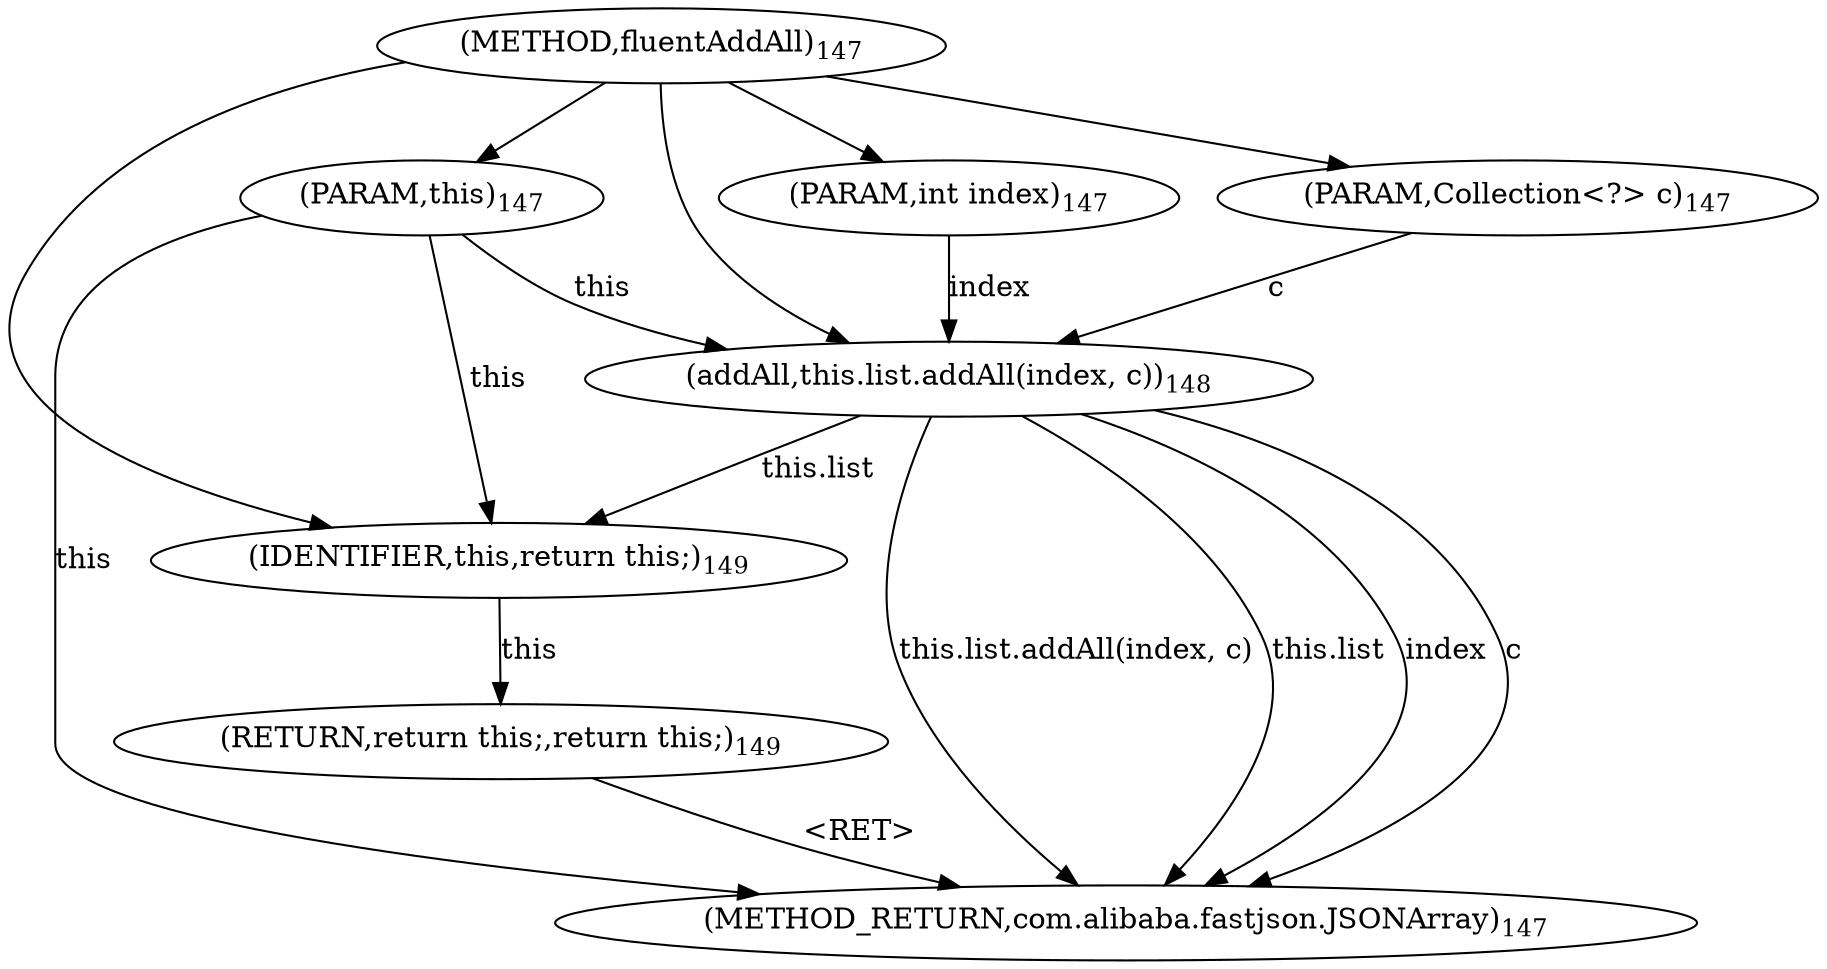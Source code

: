 digraph "fluentAddAll" {  
"468" [label = <(METHOD,fluentAddAll)<SUB>147</SUB>> ]
"481" [label = <(METHOD_RETURN,com.alibaba.fastjson.JSONArray)<SUB>147</SUB>> ]
"14" [label = <(PARAM,this)<SUB>147</SUB>> ]
"469" [label = <(PARAM,int index)<SUB>147</SUB>> ]
"470" [label = <(PARAM,Collection&lt;?&gt; c)<SUB>147</SUB>> ]
"472" [label = <(addAll,this.list.addAll(index, c))<SUB>148</SUB>> ]
"478" [label = <(RETURN,return this;,return this;)<SUB>149</SUB>> ]
"472" [label = <(addAll,this.list.addAll(index, c))<SUB>148</SUB>> ]
"472" [label = <(addAll,this.list.addAll(index, c))<SUB>148</SUB>> ]
"472" [label = <(addAll,this.list.addAll(index, c))<SUB>148</SUB>> ]
"13" [label = <(IDENTIFIER,this,return this;)<SUB>149</SUB>> ]
  "478" -> "481"  [ label = "&lt;RET&gt;"] 
  "14" -> "481"  [ label = "this"] 
  "472" -> "481"  [ label = "this.list"] 
  "472" -> "481"  [ label = "index"] 
  "472" -> "481"  [ label = "c"] 
  "472" -> "481"  [ label = "this.list.addAll(index, c)"] 
  "468" -> "14" 
  "468" -> "469" 
  "468" -> "470" 
  "13" -> "478"  [ label = "this"] 
  "14" -> "472"  [ label = "this"] 
  "469" -> "472"  [ label = "index"] 
  "468" -> "472" 
  "470" -> "472"  [ label = "c"] 
  "14" -> "13"  [ label = "this"] 
  "472" -> "13"  [ label = "this.list"] 
  "468" -> "13" 
}

